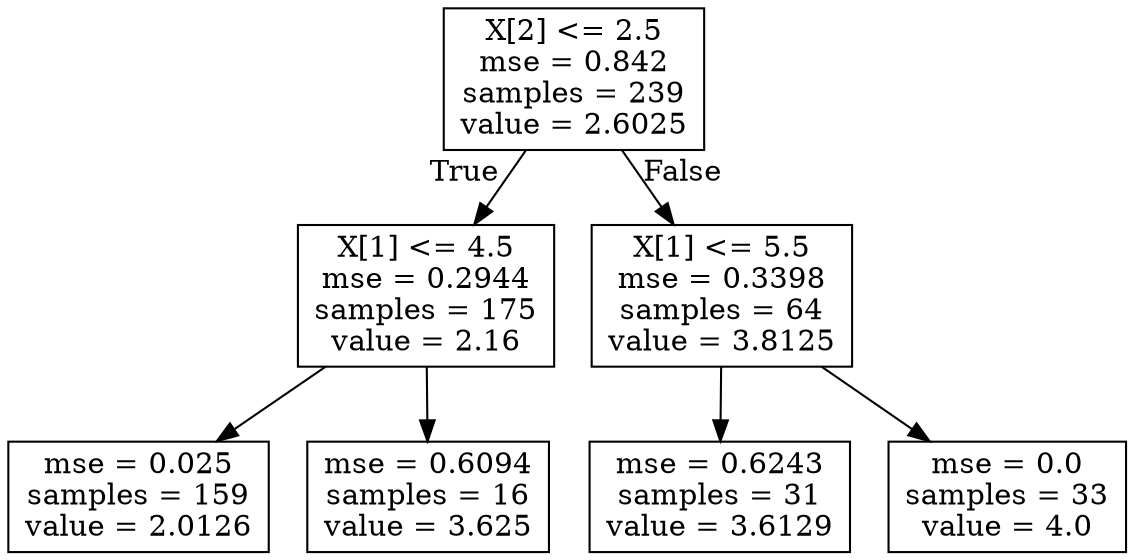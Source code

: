 digraph Tree {
node [shape=box] ;
0 [label="X[2] <= 2.5\nmse = 0.842\nsamples = 239\nvalue = 2.6025"] ;
1 [label="X[1] <= 4.5\nmse = 0.2944\nsamples = 175\nvalue = 2.16"] ;
0 -> 1 [labeldistance=2.5, labelangle=45, headlabel="True"] ;
2 [label="mse = 0.025\nsamples = 159\nvalue = 2.0126"] ;
1 -> 2 ;
3 [label="mse = 0.6094\nsamples = 16\nvalue = 3.625"] ;
1 -> 3 ;
4 [label="X[1] <= 5.5\nmse = 0.3398\nsamples = 64\nvalue = 3.8125"] ;
0 -> 4 [labeldistance=2.5, labelangle=-45, headlabel="False"] ;
5 [label="mse = 0.6243\nsamples = 31\nvalue = 3.6129"] ;
4 -> 5 ;
6 [label="mse = 0.0\nsamples = 33\nvalue = 4.0"] ;
4 -> 6 ;
}